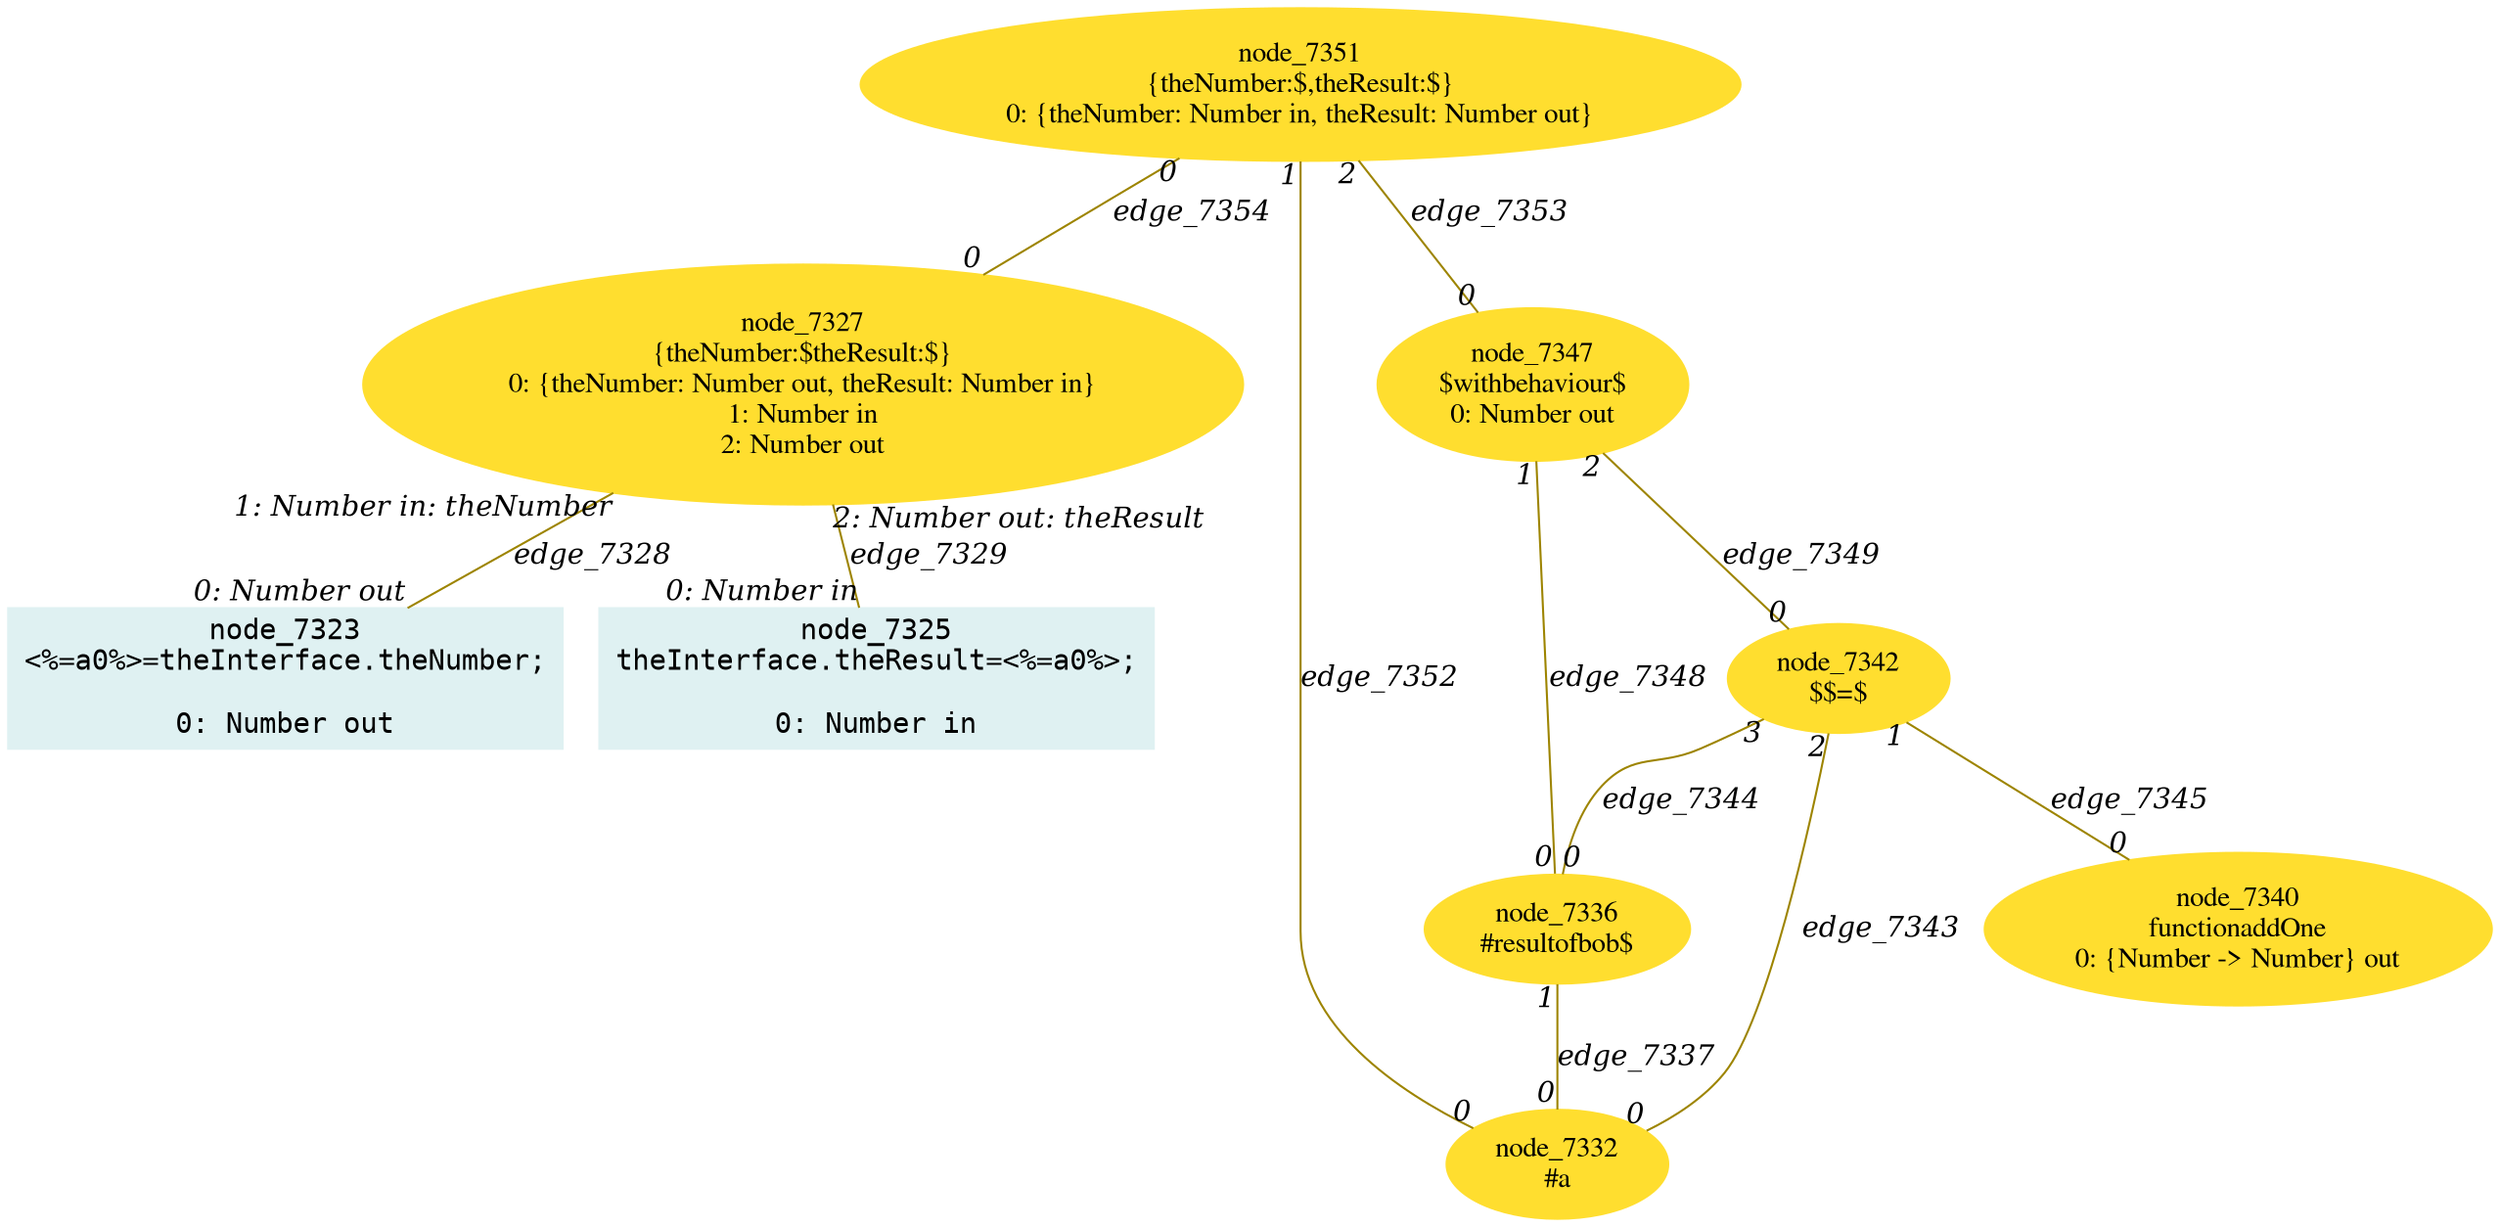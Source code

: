digraph g{node_7323 [shape="box", style="filled", color="#dff1f2", fontname="Courier", label="node_7323
<%=a0%>=theInterface.theNumber;

0: Number out" ]
node_7325 [shape="box", style="filled", color="#dff1f2", fontname="Courier", label="node_7325
theInterface.theResult=<%=a0%>;

0: Number in" ]
node_7327 [shape="ellipse", style="filled", color="#ffde2f", fontname="Times", label="node_7327
{theNumber:$theResult:$}
0: {theNumber: Number out, theResult: Number in}
1: Number in
2: Number out" ]
node_7332 [shape="ellipse", style="filled", color="#ffde2f", fontname="Times", label="node_7332
#a
" ]
node_7336 [shape="ellipse", style="filled", color="#ffde2f", fontname="Times", label="node_7336
#resultofbob$
" ]
node_7340 [shape="ellipse", style="filled", color="#ffde2f", fontname="Times", label="node_7340
functionaddOne
0: {Number -> Number} out" ]
node_7342 [shape="ellipse", style="filled", color="#ffde2f", fontname="Times", label="node_7342
$$=$
" ]
node_7347 [shape="ellipse", style="filled", color="#ffde2f", fontname="Times", label="node_7347
$withbehaviour$
0: Number out" ]
node_7351 [shape="ellipse", style="filled", color="#ffde2f", fontname="Times", label="node_7351
{theNumber:$,theResult:$}
0: {theNumber: Number in, theResult: Number out}" ]
node_7327 -> node_7323 [dir=none, arrowHead=none, fontname="Times-Italic", arrowsize=1, color="#9d8400", label="edge_7328",  headlabel="0: Number out", taillabel="1: Number in: theNumber" ]
node_7327 -> node_7325 [dir=none, arrowHead=none, fontname="Times-Italic", arrowsize=1, color="#9d8400", label="edge_7329",  headlabel="0: Number in", taillabel="2: Number out: theResult" ]
node_7336 -> node_7332 [dir=none, arrowHead=none, fontname="Times-Italic", arrowsize=1, color="#9d8400", label="edge_7337",  headlabel="0", taillabel="1" ]
node_7342 -> node_7332 [dir=none, arrowHead=none, fontname="Times-Italic", arrowsize=1, color="#9d8400", label="edge_7343",  headlabel="0", taillabel="2" ]
node_7342 -> node_7336 [dir=none, arrowHead=none, fontname="Times-Italic", arrowsize=1, color="#9d8400", label="edge_7344",  headlabel="0", taillabel="3" ]
node_7342 -> node_7340 [dir=none, arrowHead=none, fontname="Times-Italic", arrowsize=1, color="#9d8400", label="edge_7345",  headlabel="0", taillabel="1" ]
node_7347 -> node_7336 [dir=none, arrowHead=none, fontname="Times-Italic", arrowsize=1, color="#9d8400", label="edge_7348",  headlabel="0", taillabel="1" ]
node_7347 -> node_7342 [dir=none, arrowHead=none, fontname="Times-Italic", arrowsize=1, color="#9d8400", label="edge_7349",  headlabel="0", taillabel="2" ]
node_7351 -> node_7332 [dir=none, arrowHead=none, fontname="Times-Italic", arrowsize=1, color="#9d8400", label="edge_7352",  headlabel="0", taillabel="1" ]
node_7351 -> node_7347 [dir=none, arrowHead=none, fontname="Times-Italic", arrowsize=1, color="#9d8400", label="edge_7353",  headlabel="0", taillabel="2" ]
node_7351 -> node_7327 [dir=none, arrowHead=none, fontname="Times-Italic", arrowsize=1, color="#9d8400", label="edge_7354",  headlabel="0", taillabel="0" ]
}